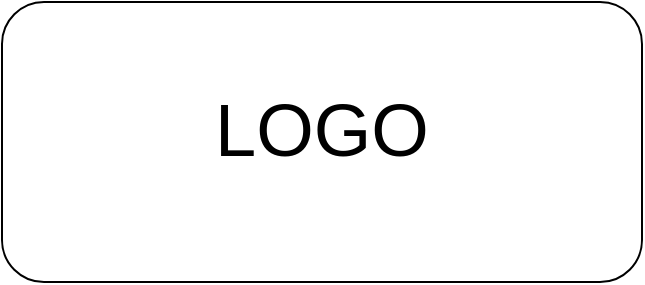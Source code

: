 <mxfile version="15.5.8" type="github" pages="3"><diagram name="INICIO" id="03018318-947c-dd8e-b7a3-06fadd420f32"><mxGraphModel dx="4132" dy="1590" grid="1" gridSize="10" guides="1" tooltips="1" connect="1" arrows="1" fold="1" page="1" pageScale="1" pageWidth="500" pageHeight="1000" background="none" math="0" shadow="0"><root><mxCell id="0"/><mxCell id="1" parent="0"/><mxCell id="0Y-rr3qGg060_M9YGUl4-15" value="" style="rounded=1;whiteSpace=wrap;html=1;" vertex="1" parent="1"><mxGeometry x="80" y="430" width="320" height="140" as="geometry"/></mxCell><mxCell id="0Y-rr3qGg060_M9YGUl4-16" value="&lt;font style=&quot;font-size: 37px&quot;&gt;LOGO&lt;/font&gt;" style="text;html=1;strokeColor=none;fillColor=none;align=center;verticalAlign=middle;whiteSpace=wrap;rounded=0;glass=0;sketch=0;" vertex="1" parent="1"><mxGeometry x="80" y="430" width="320" height="130" as="geometry"/></mxCell></root></mxGraphModel></diagram><diagram name="MAIN" id="g_jvSCZjuTMpjhgbWV5y"><mxGraphModel dx="4132" dy="1590" grid="1" gridSize="10" guides="1" tooltips="1" connect="1" arrows="1" fold="1" page="1" pageScale="1" pageWidth="500" pageHeight="1000" background="none" math="0" shadow="0"><root><mxCell id="d7_w1p7jxY_7eR8KaFSI-0"/><mxCell id="d7_w1p7jxY_7eR8KaFSI-1" parent="d7_w1p7jxY_7eR8KaFSI-0"/><mxCell id="d7_w1p7jxY_7eR8KaFSI-2" value="" style="rounded=1;whiteSpace=wrap;html=1;" vertex="1" parent="d7_w1p7jxY_7eR8KaFSI-1"><mxGeometry x="90" y="30" width="320" height="140" as="geometry"/></mxCell><mxCell id="d7_w1p7jxY_7eR8KaFSI-3" value="&lt;font style=&quot;font-size: 37px&quot;&gt;LOGO&lt;/font&gt;" style="text;html=1;strokeColor=none;fillColor=none;align=center;verticalAlign=middle;whiteSpace=wrap;rounded=0;glass=0;sketch=0;" vertex="1" parent="d7_w1p7jxY_7eR8KaFSI-1"><mxGeometry x="90" y="35" width="320" height="130" as="geometry"/></mxCell><mxCell id="d7_w1p7jxY_7eR8KaFSI-23" value="" style="strokeWidth=1;shadow=0;dashed=0;align=center;html=1;shape=mxgraph.mockup.rrect;rSize=10;fillColor=#ffffff;strokeColor=#666666;glass=0;sketch=0;fontSize=37;flipV=1;flipH=1;direction=west;" vertex="1" parent="d7_w1p7jxY_7eR8KaFSI-1"><mxGeometry x="125" y="250" width="250" height="50" as="geometry"/></mxCell><mxCell id="d7_w1p7jxY_7eR8KaFSI-24" value="ARCHIVO2" style="strokeColor=inherit;fillColor=inherit;gradientColor=inherit;strokeWidth=1;shadow=0;dashed=0;align=center;html=1;shape=mxgraph.mockup.rrect;rSize=0;fontSize=17;fontColor=#666666;fontStyle=1;resizeHeight=1;glass=0;sketch=0;" vertex="1" parent="d7_w1p7jxY_7eR8KaFSI-23"><mxGeometry width="125" height="50" relative="1" as="geometry"><mxPoint x="125" as="offset"/></mxGeometry></mxCell><mxCell id="d7_w1p7jxY_7eR8KaFSI-27" value="ARCHIVO1" style="strokeWidth=1;shadow=0;dashed=0;align=center;html=1;shape=mxgraph.mockup.leftButton;rSize=10;fontSize=17;fontColor=#ffffff;fontStyle=1;fillColor=#008cff;strokeColor=#008cff;resizeHeight=1;glass=0;sketch=0;" vertex="1" parent="d7_w1p7jxY_7eR8KaFSI-23"><mxGeometry width="125" height="50" relative="1" as="geometry"/></mxCell><mxCell id="qFdgVjOknA99ZM9JdLZS-1" value="" style="shape=rect;strokeColor=none;fillColor=#ffffff;gradientColor=none;shadow=0;rounded=0;glass=0;labelBorderColor=none;sketch=0;fontSize=14;align=left;verticalAlign=middle;" vertex="1" parent="d7_w1p7jxY_7eR8KaFSI-1"><mxGeometry y="350" width="500" height="50" as="geometry"/></mxCell><mxCell id="qFdgVjOknA99ZM9JdLZS-2" value="DIRECCIÓN 1" style="shape=rect;strokeColor=none;fontSize=40;fontColor=#000000;resizeWidth=1;align=left;spacingTop=2;spacingLeft=5;rounded=0;glass=0;labelBorderColor=none;sketch=0;fillColor=default;" vertex="1" parent="qFdgVjOknA99ZM9JdLZS-1"><mxGeometry width="500" height="50" relative="1" as="geometry"><mxPoint as="offset"/></mxGeometry></mxCell><mxCell id="qFdgVjOknA99ZM9JdLZS-3" value="VER" style="shape=mxgraph.ios7.misc.right;strokeColor=#666666;labelPosition=left;verticalLabelPosition=middle;align=right;verticalAlign=middle;fontSize=18;spacingRight=4;fontColor=#999999;rounded=0;glass=0;labelBorderColor=none;sketch=0;fillColor=default;" vertex="1" parent="qFdgVjOknA99ZM9JdLZS-2"><mxGeometry x="1" y="0.5" width="5" height="10" relative="1" as="geometry"><mxPoint x="-15" y="-5" as="offset"/></mxGeometry></mxCell><mxCell id="qFdgVjOknA99ZM9JdLZS-11" value="" style="shape=rect;strokeColor=none;fillColor=#ffffff;gradientColor=none;shadow=0;rounded=0;glass=0;labelBorderColor=none;sketch=0;fontSize=14;align=left;verticalAlign=middle;" vertex="1" parent="d7_w1p7jxY_7eR8KaFSI-1"><mxGeometry y="400" width="500" height="50" as="geometry"/></mxCell><mxCell id="qFdgVjOknA99ZM9JdLZS-12" value="DIRECCIÓN 1" style="shape=rect;strokeColor=none;fontSize=40;fontColor=#000000;resizeWidth=1;align=left;spacingTop=2;spacingLeft=5;rounded=0;glass=0;labelBorderColor=none;sketch=0;fillColor=default;" vertex="1" parent="qFdgVjOknA99ZM9JdLZS-11"><mxGeometry width="500" height="50" relative="1" as="geometry"><mxPoint as="offset"/></mxGeometry></mxCell><mxCell id="qFdgVjOknA99ZM9JdLZS-13" value="VER" style="shape=mxgraph.ios7.misc.right;strokeColor=#666666;labelPosition=left;verticalLabelPosition=middle;align=right;verticalAlign=middle;fontSize=18;spacingRight=4;fontColor=#999999;rounded=0;glass=0;labelBorderColor=none;sketch=0;fillColor=default;" vertex="1" parent="qFdgVjOknA99ZM9JdLZS-12"><mxGeometry x="1" y="0.5" width="5" height="10" relative="1" as="geometry"><mxPoint x="-15" y="-5" as="offset"/></mxGeometry></mxCell><mxCell id="qFdgVjOknA99ZM9JdLZS-14" value="" style="shape=rect;strokeColor=none;fillColor=#ffffff;gradientColor=none;shadow=0;rounded=0;glass=0;labelBorderColor=none;sketch=0;fontSize=14;align=left;verticalAlign=middle;" vertex="1" parent="d7_w1p7jxY_7eR8KaFSI-1"><mxGeometry y="450" width="500" height="50" as="geometry"/></mxCell><mxCell id="qFdgVjOknA99ZM9JdLZS-15" value="DIRECCIÓN 1" style="shape=rect;strokeColor=none;fontSize=40;fontColor=#000000;resizeWidth=1;align=left;spacingTop=2;spacingLeft=5;rounded=0;glass=0;labelBorderColor=none;sketch=0;fillColor=default;" vertex="1" parent="qFdgVjOknA99ZM9JdLZS-14"><mxGeometry width="500" height="50" relative="1" as="geometry"><mxPoint as="offset"/></mxGeometry></mxCell><mxCell id="qFdgVjOknA99ZM9JdLZS-16" value="VER" style="shape=mxgraph.ios7.misc.right;strokeColor=#666666;labelPosition=left;verticalLabelPosition=middle;align=right;verticalAlign=middle;fontSize=18;spacingRight=4;fontColor=#999999;rounded=0;glass=0;labelBorderColor=none;sketch=0;fillColor=default;" vertex="1" parent="qFdgVjOknA99ZM9JdLZS-15"><mxGeometry x="1" y="0.5" width="5" height="10" relative="1" as="geometry"><mxPoint x="-15" y="-5" as="offset"/></mxGeometry></mxCell><mxCell id="qFdgVjOknA99ZM9JdLZS-17" value="" style="shape=rect;strokeColor=none;fillColor=#ffffff;gradientColor=none;shadow=0;rounded=0;glass=0;labelBorderColor=none;sketch=0;fontSize=14;align=left;verticalAlign=middle;" vertex="1" parent="d7_w1p7jxY_7eR8KaFSI-1"><mxGeometry y="500" width="500" height="50" as="geometry"/></mxCell><mxCell id="qFdgVjOknA99ZM9JdLZS-18" value="DIRECCIÓN 1" style="shape=rect;strokeColor=none;fontSize=40;fontColor=#000000;resizeWidth=1;align=left;spacingTop=2;spacingLeft=5;rounded=0;glass=0;labelBorderColor=none;sketch=0;fillColor=default;" vertex="1" parent="qFdgVjOknA99ZM9JdLZS-17"><mxGeometry width="500" height="50" relative="1" as="geometry"><mxPoint as="offset"/></mxGeometry></mxCell><mxCell id="qFdgVjOknA99ZM9JdLZS-19" value="VER" style="shape=mxgraph.ios7.misc.right;strokeColor=#666666;labelPosition=left;verticalLabelPosition=middle;align=right;verticalAlign=middle;fontSize=18;spacingRight=4;fontColor=#999999;rounded=0;glass=0;labelBorderColor=none;sketch=0;fillColor=default;" vertex="1" parent="qFdgVjOknA99ZM9JdLZS-18"><mxGeometry x="1" y="0.5" width="5" height="10" relative="1" as="geometry"><mxPoint x="-15" y="-5" as="offset"/></mxGeometry></mxCell><mxCell id="qFdgVjOknA99ZM9JdLZS-20" value="" style="shape=rect;strokeColor=none;fillColor=#ffffff;gradientColor=none;shadow=0;rounded=0;glass=0;labelBorderColor=none;sketch=0;fontSize=14;align=left;verticalAlign=middle;" vertex="1" parent="d7_w1p7jxY_7eR8KaFSI-1"><mxGeometry y="550" width="500" height="50" as="geometry"/></mxCell><mxCell id="qFdgVjOknA99ZM9JdLZS-21" value="DIRECCIÓN 1" style="shape=rect;strokeColor=none;fontSize=40;fontColor=#000000;resizeWidth=1;align=left;spacingTop=2;spacingLeft=5;rounded=0;glass=0;labelBorderColor=none;sketch=0;fillColor=default;" vertex="1" parent="qFdgVjOknA99ZM9JdLZS-20"><mxGeometry width="500" height="50" relative="1" as="geometry"><mxPoint as="offset"/></mxGeometry></mxCell><mxCell id="qFdgVjOknA99ZM9JdLZS-22" value="VER" style="shape=mxgraph.ios7.misc.right;strokeColor=#666666;labelPosition=left;verticalLabelPosition=middle;align=right;verticalAlign=middle;fontSize=18;spacingRight=4;fontColor=#999999;rounded=0;glass=0;labelBorderColor=none;sketch=0;fillColor=default;" vertex="1" parent="qFdgVjOknA99ZM9JdLZS-21"><mxGeometry x="1" y="0.5" width="5" height="10" relative="1" as="geometry"><mxPoint x="-15" y="-5" as="offset"/></mxGeometry></mxCell><mxCell id="qFdgVjOknA99ZM9JdLZS-23" value="" style="shape=rect;strokeColor=none;fillColor=#ffffff;gradientColor=none;shadow=0;rounded=0;glass=0;labelBorderColor=none;sketch=0;fontSize=14;align=left;verticalAlign=middle;" vertex="1" parent="d7_w1p7jxY_7eR8KaFSI-1"><mxGeometry y="600" width="500" height="50" as="geometry"/></mxCell><mxCell id="qFdgVjOknA99ZM9JdLZS-24" value="DIRECCIÓN 1" style="shape=rect;strokeColor=none;fontSize=40;fontColor=#000000;resizeWidth=1;align=left;spacingTop=2;spacingLeft=5;rounded=0;glass=0;labelBorderColor=none;sketch=0;fillColor=default;" vertex="1" parent="qFdgVjOknA99ZM9JdLZS-23"><mxGeometry width="500" height="50" relative="1" as="geometry"><mxPoint as="offset"/></mxGeometry></mxCell><mxCell id="qFdgVjOknA99ZM9JdLZS-25" value="VER" style="shape=mxgraph.ios7.misc.right;strokeColor=#666666;labelPosition=left;verticalLabelPosition=middle;align=right;verticalAlign=middle;fontSize=18;spacingRight=4;fontColor=#999999;rounded=0;glass=0;labelBorderColor=none;sketch=0;fillColor=default;" vertex="1" parent="qFdgVjOknA99ZM9JdLZS-24"><mxGeometry x="1" y="0.5" width="5" height="10" relative="1" as="geometry"><mxPoint x="-15" y="-5" as="offset"/></mxGeometry></mxCell><mxCell id="qFdgVjOknA99ZM9JdLZS-26" value="" style="shape=rect;strokeColor=none;fillColor=#ffffff;gradientColor=none;shadow=0;rounded=0;glass=0;labelBorderColor=none;sketch=0;fontSize=14;align=left;verticalAlign=middle;" vertex="1" parent="d7_w1p7jxY_7eR8KaFSI-1"><mxGeometry y="650" width="500" height="50" as="geometry"/></mxCell><mxCell id="qFdgVjOknA99ZM9JdLZS-27" value="DIRECCIÓN 1" style="shape=rect;strokeColor=none;fontSize=40;fontColor=#000000;resizeWidth=1;align=left;spacingTop=2;spacingLeft=5;rounded=0;glass=0;labelBorderColor=none;sketch=0;fillColor=default;" vertex="1" parent="qFdgVjOknA99ZM9JdLZS-26"><mxGeometry width="500" height="50" relative="1" as="geometry"><mxPoint as="offset"/></mxGeometry></mxCell><mxCell id="qFdgVjOknA99ZM9JdLZS-28" value="VER" style="shape=mxgraph.ios7.misc.right;strokeColor=#666666;labelPosition=left;verticalLabelPosition=middle;align=right;verticalAlign=middle;fontSize=18;spacingRight=4;fontColor=#999999;rounded=0;glass=0;labelBorderColor=none;sketch=0;fillColor=default;" vertex="1" parent="qFdgVjOknA99ZM9JdLZS-27"><mxGeometry x="1" y="0.5" width="5" height="10" relative="1" as="geometry"><mxPoint x="-15" y="-5" as="offset"/></mxGeometry></mxCell><mxCell id="qFdgVjOknA99ZM9JdLZS-29" value="&lt;div&gt;AÑADIR &lt;br&gt;&lt;/div&gt;" style="strokeWidth=1;shadow=0;dashed=0;align=center;html=1;shape=mxgraph.mockup.buttons.button;strokeColor=#666666;fontColor=#ffffff;mainText=;buttonStyle=round;fontSize=17;fontStyle=1;fillColor=#008cff;whiteSpace=wrap;rounded=0;glass=0;labelBorderColor=none;sketch=0;" vertex="1" parent="d7_w1p7jxY_7eR8KaFSI-1"><mxGeometry x="175" y="830" width="150" height="50" as="geometry"/></mxCell></root></mxGraphModel></diagram><diagram name="IR/MODIFICAR" id="FPXITJ_YzBdECdKu_y5R"><mxGraphModel dx="2951" dy="1136" grid="1" gridSize="10" guides="1" tooltips="1" connect="1" arrows="1" fold="1" page="1" pageScale="1" pageWidth="500" pageHeight="1000" background="none" math="0" shadow="0"><root><mxCell id="dlI04eTwhkfdjdaSSl3g-0"/><mxCell id="dlI04eTwhkfdjdaSSl3g-1" parent="dlI04eTwhkfdjdaSSl3g-0"/><mxCell id="dlI04eTwhkfdjdaSSl3g-2" value="" style="html=1;verticalLabelPosition=bottom;labelBackgroundColor=#ffffff;verticalAlign=top;shadow=0;dashed=0;strokeWidth=2;shape=mxgraph.ios7.misc.left;strokeColor=#0080f0;glass=0;sketch=0;fontSize=28;" vertex="1" parent="dlI04eTwhkfdjdaSSl3g-1"><mxGeometry x="12" y="25" width="20" height="30" as="geometry"/></mxCell><mxCell id="dlI04eTwhkfdjdaSSl3g-3" value="ATRÁS" style="text;strokeColor=none;fillColor=none;html=1;fontSize=24;fontStyle=1;verticalAlign=middle;align=center;glass=0;sketch=0;" vertex="1" parent="dlI04eTwhkfdjdaSSl3g-1"><mxGeometry x="32" y="20" width="100" height="40" as="geometry"/></mxCell><mxCell id="dlI04eTwhkfdjdaSSl3g-4" value="NOMBRE" style="text;strokeColor=none;fillColor=none;html=1;fontSize=24;fontStyle=1;verticalAlign=middle;align=center;rounded=0;glass=0;labelBorderColor=none;sketch=0;" vertex="1" parent="dlI04eTwhkfdjdaSSl3g-1"><mxGeometry x="32" y="225" width="100" height="40" as="geometry"/></mxCell><mxCell id="dlI04eTwhkfdjdaSSl3g-5" value="LO QUE HAY EN LA BBDD" style="strokeWidth=1;shadow=0;dashed=0;align=center;html=1;shape=mxgraph.mockup.text.textBox;fontColor=#666666;align=left;fontSize=17;spacingLeft=4;spacingTop=-3;strokeColor=#666666;mainText=;rounded=0;glass=0;labelBorderColor=none;sketch=0;fillColor=default;" vertex="1" parent="dlI04eTwhkfdjdaSSl3g-1"><mxGeometry x="32" y="265" width="428" height="50" as="geometry"/></mxCell><mxCell id="dlI04eTwhkfdjdaSSl3g-6" value="NOTA" style="text;strokeColor=none;fillColor=none;html=1;fontSize=24;fontStyle=1;verticalAlign=middle;align=left;rounded=0;glass=0;labelBorderColor=none;sketch=0;" vertex="1" parent="dlI04eTwhkfdjdaSSl3g-1"><mxGeometry x="30" y="335" width="100" height="40" as="geometry"/></mxCell><mxCell id="dlI04eTwhkfdjdaSSl3g-7" value="LO QUE HAY EN LA BBDD" style="strokeWidth=1;shadow=0;dashed=0;align=center;html=1;shape=mxgraph.mockup.text.textBox;fontColor=#666666;align=left;fontSize=17;spacingLeft=4;spacingTop=-3;strokeColor=#666666;mainText=;rounded=0;glass=0;labelBorderColor=none;sketch=0;fillColor=default;" vertex="1" parent="dlI04eTwhkfdjdaSSl3g-1"><mxGeometry x="36" y="375" width="428" height="150" as="geometry"/></mxCell><mxCell id="dlI04eTwhkfdjdaSSl3g-8" value="DIRECCIÓN" style="text;strokeColor=none;fillColor=none;html=1;fontSize=24;fontStyle=1;verticalAlign=middle;align=center;rounded=0;glass=0;labelBorderColor=none;sketch=0;" vertex="1" parent="dlI04eTwhkfdjdaSSl3g-1"><mxGeometry x="50" y="555" width="100" height="40" as="geometry"/></mxCell><mxCell id="dlI04eTwhkfdjdaSSl3g-9" value="LO QUE HAY EN LA BBDD" style="strokeWidth=1;shadow=0;dashed=0;align=center;html=1;shape=mxgraph.mockup.text.textBox;fontColor=#666666;align=left;fontSize=17;spacingLeft=4;spacingTop=-3;strokeColor=#666666;mainText=;rounded=0;glass=0;labelBorderColor=none;sketch=0;fillColor=default;" vertex="1" parent="dlI04eTwhkfdjdaSSl3g-1"><mxGeometry x="36" y="595" width="428" height="50" as="geometry"/></mxCell><mxCell id="dlI04eTwhkfdjdaSSl3g-10" value="NAVEGAR / IR" style="strokeWidth=1;shadow=0;dashed=0;align=center;html=1;shape=mxgraph.mockup.buttons.button;strokeColor=#666666;fontColor=#ffffff;mainText=;buttonStyle=round;fontSize=17;fontStyle=1;fillColor=#008cff;whiteSpace=wrap;rounded=0;glass=0;labelBorderColor=none;sketch=0;" vertex="1" parent="dlI04eTwhkfdjdaSSl3g-1"><mxGeometry x="30" y="830" width="430" height="50" as="geometry"/></mxCell><mxCell id="dlI04eTwhkfdjdaSSl3g-11" value="&lt;font style=&quot;font-size: 15px&quot;&gt;FICHERO AL QUE PERTENECE&lt;br&gt;&lt;/font&gt;" style="text;strokeColor=none;fillColor=none;html=1;fontSize=24;fontStyle=1;verticalAlign=middle;align=center;rounded=0;glass=0;labelBorderColor=none;sketch=0;" vertex="1" parent="dlI04eTwhkfdjdaSSl3g-1"><mxGeometry x="200" y="110" width="100" height="40" as="geometry"/></mxCell><mxCell id="PJIOTnrwjLbOlbeoR-Nx-0" value="MODIFICAR / GUARDAR" style="strokeWidth=1;shadow=0;dashed=0;align=center;html=1;shape=mxgraph.mockup.buttons.button;strokeColor=#666666;fontColor=#ffffff;mainText=;buttonStyle=round;fontSize=17;fontStyle=1;fillColor=#008cff;whiteSpace=wrap;rounded=0;glass=0;labelBorderColor=none;sketch=0;" vertex="1" parent="dlI04eTwhkfdjdaSSl3g-1"><mxGeometry x="30" y="720" width="434" height="50" as="geometry"/></mxCell></root></mxGraphModel></diagram></mxfile>